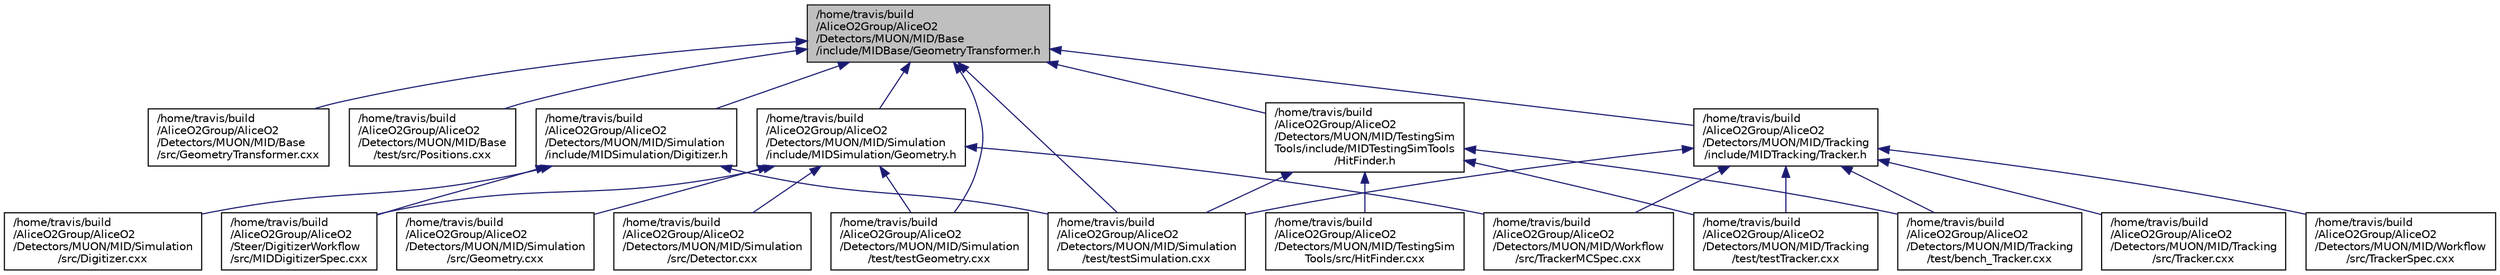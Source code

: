 digraph "/home/travis/build/AliceO2Group/AliceO2/Detectors/MUON/MID/Base/include/MIDBase/GeometryTransformer.h"
{
 // INTERACTIVE_SVG=YES
  bgcolor="transparent";
  edge [fontname="Helvetica",fontsize="10",labelfontname="Helvetica",labelfontsize="10"];
  node [fontname="Helvetica",fontsize="10",shape=record];
  Node15 [label="/home/travis/build\l/AliceO2Group/AliceO2\l/Detectors/MUON/MID/Base\l/include/MIDBase/GeometryTransformer.h",height=0.2,width=0.4,color="black", fillcolor="grey75", style="filled", fontcolor="black"];
  Node15 -> Node16 [dir="back",color="midnightblue",fontsize="10",style="solid",fontname="Helvetica"];
  Node16 [label="/home/travis/build\l/AliceO2Group/AliceO2\l/Detectors/MUON/MID/Base\l/src/GeometryTransformer.cxx",height=0.2,width=0.4,color="black",URL="$dc/d25/GeometryTransformer_8cxx.html",tooltip="Geometry transformer for MID. "];
  Node15 -> Node17 [dir="back",color="midnightblue",fontsize="10",style="solid",fontname="Helvetica"];
  Node17 [label="/home/travis/build\l/AliceO2Group/AliceO2\l/Detectors/MUON/MID/Base\l/test/src/Positions.cxx",height=0.2,width=0.4,color="black",URL="$d3/d9d/Positions_8cxx.html"];
  Node15 -> Node18 [dir="back",color="midnightblue",fontsize="10",style="solid",fontname="Helvetica"];
  Node18 [label="/home/travis/build\l/AliceO2Group/AliceO2\l/Detectors/MUON/MID/Simulation\l/include/MIDSimulation/Digitizer.h",height=0.2,width=0.4,color="black",URL="$da/de1/MUON_2MID_2Simulation_2include_2MIDSimulation_2Digitizer_8h.html",tooltip="Digitizer for MID. "];
  Node18 -> Node19 [dir="back",color="midnightblue",fontsize="10",style="solid",fontname="Helvetica"];
  Node19 [label="/home/travis/build\l/AliceO2Group/AliceO2\l/Detectors/MUON/MID/Simulation\l/src/Digitizer.cxx",height=0.2,width=0.4,color="black",URL="$d6/df9/MUON_2MID_2Simulation_2src_2Digitizer_8cxx.html",tooltip="Implementation of the digitizer for MID. "];
  Node18 -> Node20 [dir="back",color="midnightblue",fontsize="10",style="solid",fontname="Helvetica"];
  Node20 [label="/home/travis/build\l/AliceO2Group/AliceO2\l/Detectors/MUON/MID/Simulation\l/test/testSimulation.cxx",height=0.2,width=0.4,color="black",URL="$d6/d45/testSimulation_8cxx.html"];
  Node18 -> Node21 [dir="back",color="midnightblue",fontsize="10",style="solid",fontname="Helvetica"];
  Node21 [label="/home/travis/build\l/AliceO2Group/AliceO2\l/Steer/DigitizerWorkflow\l/src/MIDDigitizerSpec.cxx",height=0.2,width=0.4,color="black",URL="$d4/dd3/MIDDigitizerSpec_8cxx.html"];
  Node15 -> Node22 [dir="back",color="midnightblue",fontsize="10",style="solid",fontname="Helvetica"];
  Node22 [label="/home/travis/build\l/AliceO2Group/AliceO2\l/Detectors/MUON/MID/Simulation\l/include/MIDSimulation/Geometry.h",height=0.2,width=0.4,color="black",URL="$d1/db4/MUON_2MID_2Simulation_2include_2MIDSimulation_2Geometry_8h.html",tooltip="Implementation of the trigger-stations geometry. "];
  Node22 -> Node23 [dir="back",color="midnightblue",fontsize="10",style="solid",fontname="Helvetica"];
  Node23 [label="/home/travis/build\l/AliceO2Group/AliceO2\l/Detectors/MUON/MID/Simulation\l/src/Detector.cxx",height=0.2,width=0.4,color="black",URL="$db/dac/MUON_2MID_2Simulation_2src_2Detector_8cxx.html"];
  Node22 -> Node24 [dir="back",color="midnightblue",fontsize="10",style="solid",fontname="Helvetica"];
  Node24 [label="/home/travis/build\l/AliceO2Group/AliceO2\l/Detectors/MUON/MID/Simulation\l/src/Geometry.cxx",height=0.2,width=0.4,color="black",URL="$d7/de7/MUON_2MID_2Simulation_2src_2Geometry_8cxx.html",tooltip="Implementation of the trigger-stations geometry. "];
  Node22 -> Node25 [dir="back",color="midnightblue",fontsize="10",style="solid",fontname="Helvetica"];
  Node25 [label="/home/travis/build\l/AliceO2Group/AliceO2\l/Detectors/MUON/MID/Simulation\l/test/testGeometry.cxx",height=0.2,width=0.4,color="black",URL="$d1/d58/MID_2Simulation_2test_2testGeometry_8cxx.html"];
  Node22 -> Node26 [dir="back",color="midnightblue",fontsize="10",style="solid",fontname="Helvetica"];
  Node26 [label="/home/travis/build\l/AliceO2Group/AliceO2\l/Detectors/MUON/MID/Workflow\l/src/TrackerMCSpec.cxx",height=0.2,width=0.4,color="black",URL="$da/d28/TrackerMCSpec_8cxx.html",tooltip="Data processor spec for MID MC tracker device. "];
  Node22 -> Node21 [dir="back",color="midnightblue",fontsize="10",style="solid",fontname="Helvetica"];
  Node15 -> Node25 [dir="back",color="midnightblue",fontsize="10",style="solid",fontname="Helvetica"];
  Node15 -> Node20 [dir="back",color="midnightblue",fontsize="10",style="solid",fontname="Helvetica"];
  Node15 -> Node27 [dir="back",color="midnightblue",fontsize="10",style="solid",fontname="Helvetica"];
  Node27 [label="/home/travis/build\l/AliceO2Group/AliceO2\l/Detectors/MUON/MID/TestingSim\lTools/include/MIDTestingSimTools\l/HitFinder.h",height=0.2,width=0.4,color="black",URL="$d7/d40/HitFinder_8h.html",tooltip="Hit finder for MID. "];
  Node27 -> Node20 [dir="back",color="midnightblue",fontsize="10",style="solid",fontname="Helvetica"];
  Node27 -> Node28 [dir="back",color="midnightblue",fontsize="10",style="solid",fontname="Helvetica"];
  Node28 [label="/home/travis/build\l/AliceO2Group/AliceO2\l/Detectors/MUON/MID/TestingSim\lTools/src/HitFinder.cxx",height=0.2,width=0.4,color="black",URL="$d4/dc0/HitFinder_8cxx.html",tooltip="Implementation of the hit finder for MID. "];
  Node27 -> Node29 [dir="back",color="midnightblue",fontsize="10",style="solid",fontname="Helvetica"];
  Node29 [label="/home/travis/build\l/AliceO2Group/AliceO2\l/Detectors/MUON/MID/Tracking\l/test/bench_Tracker.cxx",height=0.2,width=0.4,color="black",URL="$d0/db9/bench__Tracker_8cxx.html",tooltip="Benchmark tracker device for MID. "];
  Node27 -> Node30 [dir="back",color="midnightblue",fontsize="10",style="solid",fontname="Helvetica"];
  Node30 [label="/home/travis/build\l/AliceO2Group/AliceO2\l/Detectors/MUON/MID/Tracking\l/test/testTracker.cxx",height=0.2,width=0.4,color="black",URL="$da/de0/testTracker_8cxx.html",tooltip="Test tracking device for MID. "];
  Node15 -> Node31 [dir="back",color="midnightblue",fontsize="10",style="solid",fontname="Helvetica"];
  Node31 [label="/home/travis/build\l/AliceO2Group/AliceO2\l/Detectors/MUON/MID/Tracking\l/include/MIDTracking/Tracker.h",height=0.2,width=0.4,color="black",URL="$db/d8e/MUON_2MID_2Tracking_2include_2MIDTracking_2Tracker_8h.html",tooltip="Track reconstruction algorithm for MID. "];
  Node31 -> Node20 [dir="back",color="midnightblue",fontsize="10",style="solid",fontname="Helvetica"];
  Node31 -> Node32 [dir="back",color="midnightblue",fontsize="10",style="solid",fontname="Helvetica"];
  Node32 [label="/home/travis/build\l/AliceO2Group/AliceO2\l/Detectors/MUON/MID/Tracking\l/src/Tracker.cxx",height=0.2,width=0.4,color="black",URL="$de/dbc/MUON_2MID_2Tracking_2src_2Tracker_8cxx.html",tooltip="Implementation of the tracker algorithm for the MID. "];
  Node31 -> Node29 [dir="back",color="midnightblue",fontsize="10",style="solid",fontname="Helvetica"];
  Node31 -> Node30 [dir="back",color="midnightblue",fontsize="10",style="solid",fontname="Helvetica"];
  Node31 -> Node26 [dir="back",color="midnightblue",fontsize="10",style="solid",fontname="Helvetica"];
  Node31 -> Node33 [dir="back",color="midnightblue",fontsize="10",style="solid",fontname="Helvetica"];
  Node33 [label="/home/travis/build\l/AliceO2Group/AliceO2\l/Detectors/MUON/MID/Workflow\l/src/TrackerSpec.cxx",height=0.2,width=0.4,color="black",URL="$db/da5/MUON_2MID_2Workflow_2src_2TrackerSpec_8cxx.html",tooltip="Data processor spec for MID tracker device. "];
}
